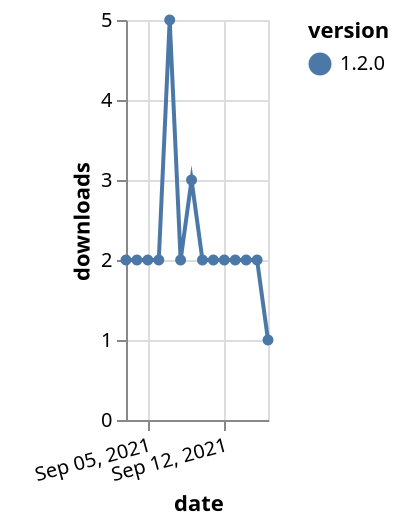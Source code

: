 {"$schema": "https://vega.github.io/schema/vega-lite/v5.json", "description": "A simple bar chart with embedded data.", "data": {"values": [{"date": "2021-09-03", "total": 1860, "delta": 2, "version": "1.2.0"}, {"date": "2021-09-04", "total": 1862, "delta": 2, "version": "1.2.0"}, {"date": "2021-09-05", "total": 1864, "delta": 2, "version": "1.2.0"}, {"date": "2021-09-06", "total": 1866, "delta": 2, "version": "1.2.0"}, {"date": "2021-09-07", "total": 1871, "delta": 5, "version": "1.2.0"}, {"date": "2021-09-08", "total": 1873, "delta": 2, "version": "1.2.0"}, {"date": "2021-09-09", "total": 1876, "delta": 3, "version": "1.2.0"}, {"date": "2021-09-10", "total": 1878, "delta": 2, "version": "1.2.0"}, {"date": "2021-09-11", "total": 1880, "delta": 2, "version": "1.2.0"}, {"date": "2021-09-12", "total": 1882, "delta": 2, "version": "1.2.0"}, {"date": "2021-09-13", "total": 1884, "delta": 2, "version": "1.2.0"}, {"date": "2021-09-14", "total": 1886, "delta": 2, "version": "1.2.0"}, {"date": "2021-09-15", "total": 1888, "delta": 2, "version": "1.2.0"}, {"date": "2021-09-16", "total": 1889, "delta": 1, "version": "1.2.0"}]}, "width": "container", "mark": {"type": "line", "point": {"filled": true}}, "encoding": {"x": {"field": "date", "type": "temporal", "timeUnit": "yearmonthdate", "title": "date", "axis": {"labelAngle": -15}}, "y": {"field": "delta", "type": "quantitative", "title": "downloads"}, "color": {"field": "version", "type": "nominal"}, "tooltip": {"field": "delta"}}}